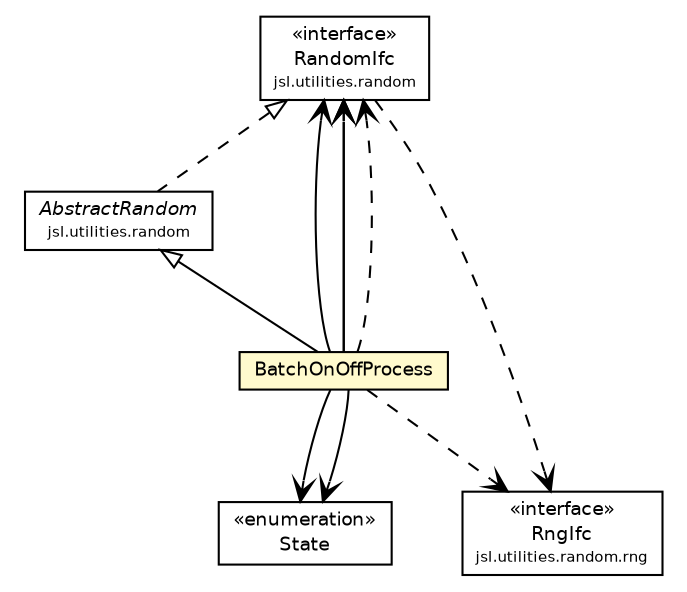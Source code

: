 #!/usr/local/bin/dot
#
# Class diagram 
# Generated by UMLGraph version 5.4 (http://www.umlgraph.org/)
#

digraph G {
	edge [fontname="Helvetica",fontsize=10,labelfontname="Helvetica",labelfontsize=10];
	node [fontname="Helvetica",fontsize=10,shape=plaintext];
	nodesep=0.25;
	ranksep=0.5;
	// jsl.utilities.random.RandomIfc
	c31734 [label=<<table title="jsl.utilities.random.RandomIfc" border="0" cellborder="1" cellspacing="0" cellpadding="2" port="p" href="../RandomIfc.html">
		<tr><td><table border="0" cellspacing="0" cellpadding="1">
<tr><td align="center" balign="center"> &#171;interface&#187; </td></tr>
<tr><td align="center" balign="center"> RandomIfc </td></tr>
<tr><td align="center" balign="center"><font point-size="7.0"> jsl.utilities.random </font></td></tr>
		</table></td></tr>
		</table>>, URL="../RandomIfc.html", fontname="Helvetica", fontcolor="black", fontsize=9.0];
	// jsl.utilities.random.AbstractRandom
	c31737 [label=<<table title="jsl.utilities.random.AbstractRandom" border="0" cellborder="1" cellspacing="0" cellpadding="2" port="p" href="../AbstractRandom.html">
		<tr><td><table border="0" cellspacing="0" cellpadding="1">
<tr><td align="center" balign="center"><font face="Helvetica-Oblique"> AbstractRandom </font></td></tr>
<tr><td align="center" balign="center"><font point-size="7.0"> jsl.utilities.random </font></td></tr>
		</table></td></tr>
		</table>>, URL="../AbstractRandom.html", fontname="Helvetica", fontcolor="black", fontsize=9.0];
	// jsl.utilities.random.rng.RngIfc
	c31799 [label=<<table title="jsl.utilities.random.rng.RngIfc" border="0" cellborder="1" cellspacing="0" cellpadding="2" port="p" href="../rng/RngIfc.html">
		<tr><td><table border="0" cellspacing="0" cellpadding="1">
<tr><td align="center" balign="center"> &#171;interface&#187; </td></tr>
<tr><td align="center" balign="center"> RngIfc </td></tr>
<tr><td align="center" balign="center"><font point-size="7.0"> jsl.utilities.random.rng </font></td></tr>
		</table></td></tr>
		</table>>, URL="../rng/RngIfc.html", fontname="Helvetica", fontcolor="black", fontsize=9.0];
	// jsl.utilities.random.sp.BatchOnOffProcess
	c31819 [label=<<table title="jsl.utilities.random.sp.BatchOnOffProcess" border="0" cellborder="1" cellspacing="0" cellpadding="2" port="p" bgcolor="lemonChiffon" href="./BatchOnOffProcess.html">
		<tr><td><table border="0" cellspacing="0" cellpadding="1">
<tr><td align="center" balign="center"> BatchOnOffProcess </td></tr>
		</table></td></tr>
		</table>>, URL="./BatchOnOffProcess.html", fontname="Helvetica", fontcolor="black", fontsize=9.0];
	// jsl.utilities.random.sp.BatchOnOffProcess.State
	c31820 [label=<<table title="jsl.utilities.random.sp.BatchOnOffProcess.State" border="0" cellborder="1" cellspacing="0" cellpadding="2" port="p" href="./BatchOnOffProcess.State.html">
		<tr><td><table border="0" cellspacing="0" cellpadding="1">
<tr><td align="center" balign="center"> &#171;enumeration&#187; </td></tr>
<tr><td align="center" balign="center"> State </td></tr>
		</table></td></tr>
		</table>>, URL="./BatchOnOffProcess.State.html", fontname="Helvetica", fontcolor="black", fontsize=9.0];
	//jsl.utilities.random.AbstractRandom implements jsl.utilities.random.RandomIfc
	c31734:p -> c31737:p [dir=back,arrowtail=empty,style=dashed];
	//jsl.utilities.random.sp.BatchOnOffProcess extends jsl.utilities.random.AbstractRandom
	c31737:p -> c31819:p [dir=back,arrowtail=empty];
	// jsl.utilities.random.sp.BatchOnOffProcess NAVASSOC jsl.utilities.random.RandomIfc
	c31819:p -> c31734:p [taillabel="", label="", headlabel="", fontname="Helvetica", fontcolor="black", fontsize=10.0, color="black", arrowhead=open];
	// jsl.utilities.random.sp.BatchOnOffProcess NAVASSOC jsl.utilities.random.RandomIfc
	c31819:p -> c31734:p [taillabel="", label="", headlabel="", fontname="Helvetica", fontcolor="black", fontsize=10.0, color="black", arrowhead=open];
	// jsl.utilities.random.sp.BatchOnOffProcess NAVASSOC jsl.utilities.random.RandomIfc
	c31819:p -> c31734:p [taillabel="", label="", headlabel="", fontname="Helvetica", fontcolor="black", fontsize=10.0, color="black", arrowhead=open];
	// jsl.utilities.random.sp.BatchOnOffProcess NAVASSOC jsl.utilities.random.sp.BatchOnOffProcess.State
	c31819:p -> c31820:p [taillabel="", label="", headlabel="", fontname="Helvetica", fontcolor="black", fontsize=10.0, color="black", arrowhead=open];
	// jsl.utilities.random.sp.BatchOnOffProcess NAVASSOC jsl.utilities.random.sp.BatchOnOffProcess.State
	c31819:p -> c31820:p [taillabel="", label="", headlabel="", fontname="Helvetica", fontcolor="black", fontsize=10.0, color="black", arrowhead=open];
	// jsl.utilities.random.RandomIfc DEPEND jsl.utilities.random.rng.RngIfc
	c31734:p -> c31799:p [taillabel="", label="", headlabel="", fontname="Helvetica", fontcolor="black", fontsize=10.0, color="black", arrowhead=open, style=dashed];
	// jsl.utilities.random.sp.BatchOnOffProcess DEPEND jsl.utilities.random.rng.RngIfc
	c31819:p -> c31799:p [taillabel="", label="", headlabel="", fontname="Helvetica", fontcolor="black", fontsize=10.0, color="black", arrowhead=open, style=dashed];
	// jsl.utilities.random.sp.BatchOnOffProcess DEPEND jsl.utilities.random.RandomIfc
	c31819:p -> c31734:p [taillabel="", label="", headlabel="", fontname="Helvetica", fontcolor="black", fontsize=10.0, color="black", arrowhead=open, style=dashed];
}

